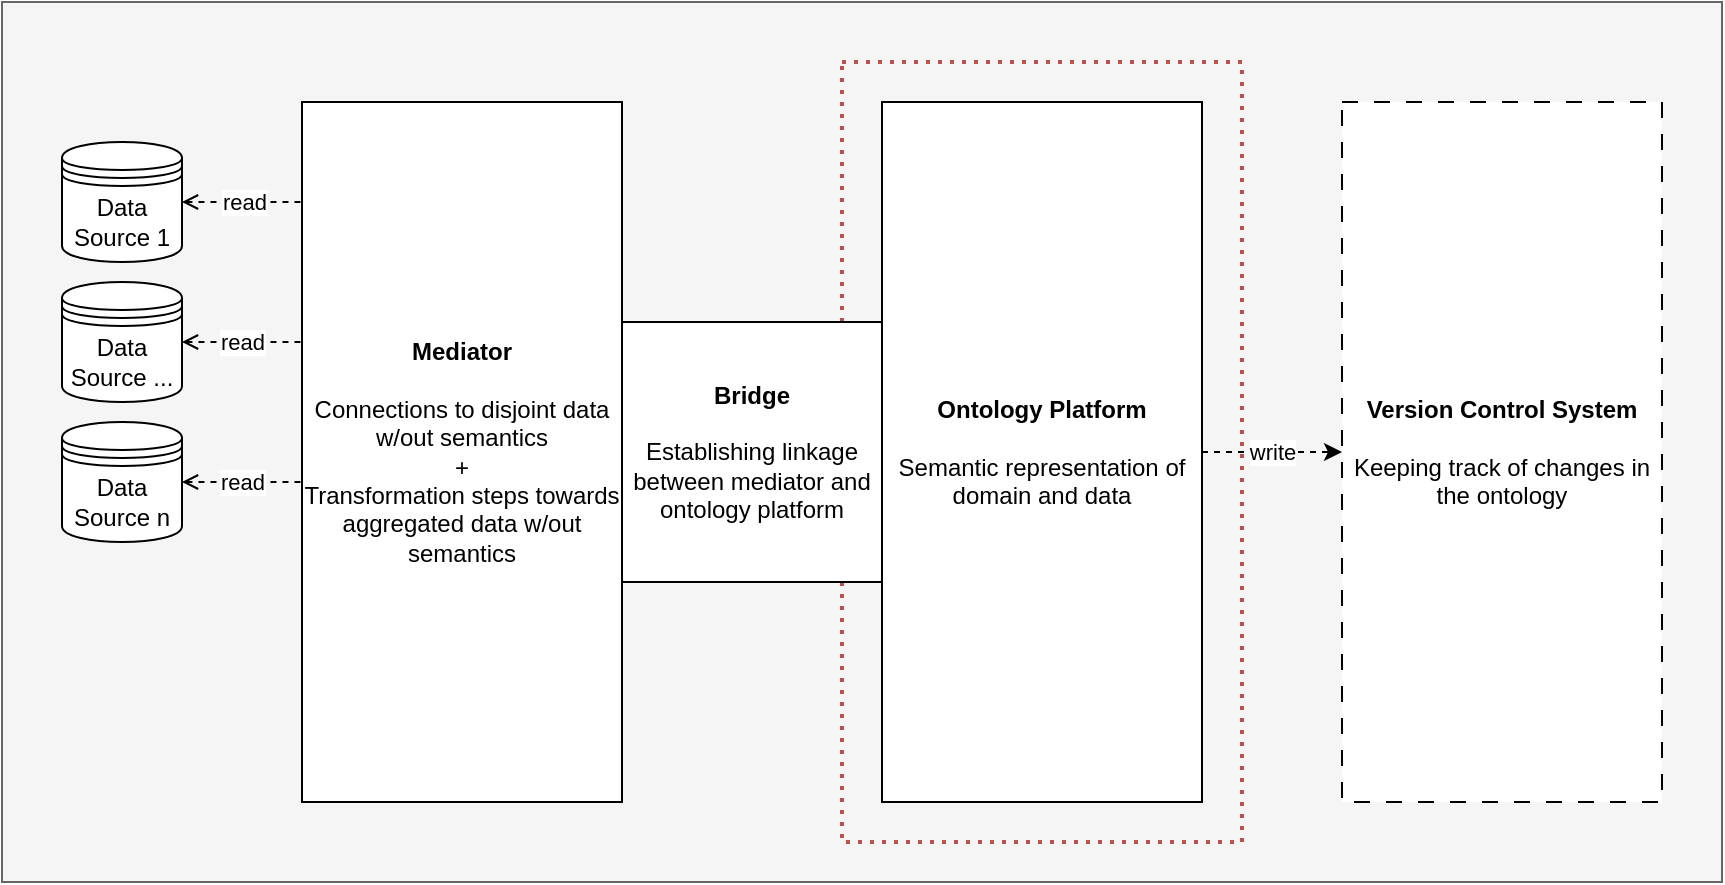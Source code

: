 <mxfile version="21.3.7" type="device" pages="4">
  <diagram id="lOR7t5UF7OuBumJfP3vu" name="Agnostic Architecture">
    <mxGraphModel dx="1434" dy="819" grid="1" gridSize="10" guides="1" tooltips="1" connect="1" arrows="1" fold="1" page="1" pageScale="1" pageWidth="827" pageHeight="1169" math="0" shadow="0">
      <root>
        <mxCell id="0" />
        <mxCell id="1" parent="0" />
        <mxCell id="ExoZP2pjm8xdC1mCLj1y-17" value="" style="rounded=0;whiteSpace=wrap;html=1;strokeWidth=1;fillColor=#f5f5f5;fontColor=#333333;strokeColor=#666666;" parent="1" vertex="1">
          <mxGeometry x="30" y="200" width="860" height="440" as="geometry" />
        </mxCell>
        <mxCell id="ExoZP2pjm8xdC1mCLj1y-16" value="" style="rounded=0;whiteSpace=wrap;html=1;dashed=1;dashPattern=1 2;fillColor=none;strokeColor=#b85450;strokeWidth=2;" parent="1" vertex="1">
          <mxGeometry x="450" y="230" width="200" height="390" as="geometry" />
        </mxCell>
        <mxCell id="ExoZP2pjm8xdC1mCLj1y-2" value="&lt;b&gt;Mediator&lt;/b&gt;&lt;br&gt;&lt;br&gt;Connections to disjoint data w/out semantics&lt;br&gt;+&lt;br&gt;Transformation steps towards aggregated data w/out semantics" style="rounded=0;whiteSpace=wrap;html=1;" parent="1" vertex="1">
          <mxGeometry x="180" y="250" width="160" height="350" as="geometry" />
        </mxCell>
        <mxCell id="ExoZP2pjm8xdC1mCLj1y-11" value="read" style="edgeStyle=orthogonalEdgeStyle;rounded=0;orthogonalLoop=1;jettySize=auto;html=1;entryX=0.013;entryY=0.143;entryDx=0;entryDy=0;entryPerimeter=0;endArrow=none;endFill=0;startArrow=open;startFill=0;dashed=1;" parent="1" source="ExoZP2pjm8xdC1mCLj1y-3" target="ExoZP2pjm8xdC1mCLj1y-2" edge="1">
          <mxGeometry relative="1" as="geometry" />
        </mxCell>
        <mxCell id="ExoZP2pjm8xdC1mCLj1y-3" value="Data Source 1" style="shape=datastore;whiteSpace=wrap;html=1;" parent="1" vertex="1">
          <mxGeometry x="60" y="270" width="60" height="60" as="geometry" />
        </mxCell>
        <mxCell id="ExoZP2pjm8xdC1mCLj1y-12" value="read" style="edgeStyle=orthogonalEdgeStyle;rounded=0;orthogonalLoop=1;jettySize=auto;html=1;entryX=0.006;entryY=0.343;entryDx=0;entryDy=0;entryPerimeter=0;endArrow=none;endFill=0;startArrow=open;startFill=0;dashed=1;" parent="1" source="ExoZP2pjm8xdC1mCLj1y-4" target="ExoZP2pjm8xdC1mCLj1y-2" edge="1">
          <mxGeometry relative="1" as="geometry" />
        </mxCell>
        <mxCell id="ExoZP2pjm8xdC1mCLj1y-4" value="Data Source ..." style="shape=datastore;whiteSpace=wrap;html=1;" parent="1" vertex="1">
          <mxGeometry x="60" y="340" width="60" height="60" as="geometry" />
        </mxCell>
        <mxCell id="ExoZP2pjm8xdC1mCLj1y-14" value="read" style="edgeStyle=orthogonalEdgeStyle;rounded=0;orthogonalLoop=1;jettySize=auto;html=1;exitX=1;exitY=0.5;exitDx=0;exitDy=0;entryX=0;entryY=0.543;entryDx=0;entryDy=0;entryPerimeter=0;endArrow=none;endFill=0;startArrow=open;startFill=0;dashed=1;" parent="1" source="ExoZP2pjm8xdC1mCLj1y-5" target="ExoZP2pjm8xdC1mCLj1y-2" edge="1">
          <mxGeometry relative="1" as="geometry" />
        </mxCell>
        <mxCell id="ExoZP2pjm8xdC1mCLj1y-5" value="Data Source n" style="shape=datastore;whiteSpace=wrap;html=1;" parent="1" vertex="1">
          <mxGeometry x="60" y="410" width="60" height="60" as="geometry" />
        </mxCell>
        <mxCell id="ExoZP2pjm8xdC1mCLj1y-15" value="write" style="edgeStyle=orthogonalEdgeStyle;rounded=0;orthogonalLoop=1;jettySize=auto;html=1;dashed=1;" parent="1" source="ExoZP2pjm8xdC1mCLj1y-7" target="ExoZP2pjm8xdC1mCLj1y-9" edge="1">
          <mxGeometry relative="1" as="geometry" />
        </mxCell>
        <mxCell id="ExoZP2pjm8xdC1mCLj1y-7" value="&lt;b&gt;Ontology Platform&lt;/b&gt;&lt;br&gt;&lt;br&gt;Semantic representation of domain and data" style="rounded=0;whiteSpace=wrap;html=1;" parent="1" vertex="1">
          <mxGeometry x="470" y="250" width="160" height="350" as="geometry" />
        </mxCell>
        <mxCell id="ExoZP2pjm8xdC1mCLj1y-8" value="&lt;b&gt;Bridge&lt;/b&gt;&lt;br&gt;&lt;br&gt;Establishing linkage between mediator and ontology platform" style="rounded=0;whiteSpace=wrap;html=1;" parent="1" vertex="1">
          <mxGeometry x="340" y="360" width="130" height="130" as="geometry" />
        </mxCell>
        <mxCell id="ExoZP2pjm8xdC1mCLj1y-9" value="&lt;b&gt;Version Control System&lt;/b&gt;&lt;br&gt;&lt;br&gt;Keeping track of changes in the ontology" style="rounded=0;whiteSpace=wrap;html=1;dashed=1;dashPattern=8 8;" parent="1" vertex="1">
          <mxGeometry x="700" y="250" width="160" height="350" as="geometry" />
        </mxCell>
      </root>
    </mxGraphModel>
  </diagram>
  <diagram name="Refined Architecture" id="PL2O3CCkEyY1YrLMc9V4">
    <mxGraphModel dx="1434" dy="819" grid="1" gridSize="10" guides="1" tooltips="1" connect="1" arrows="1" fold="1" page="1" pageScale="1" pageWidth="827" pageHeight="1169" math="0" shadow="0">
      <root>
        <mxCell id="Rgq6pdU0_t05w7Zqnn-N-0" />
        <mxCell id="Rgq6pdU0_t05w7Zqnn-N-1" parent="Rgq6pdU0_t05w7Zqnn-N-0" />
        <mxCell id="Rgq6pdU0_t05w7Zqnn-N-2" value="" style="rounded=0;whiteSpace=wrap;html=1;strokeWidth=1;fillColor=#f5f5f5;fontColor=#333333;strokeColor=#666666;" parent="Rgq6pdU0_t05w7Zqnn-N-1" vertex="1">
          <mxGeometry x="30" y="150" width="860" height="490" as="geometry" />
        </mxCell>
        <mxCell id="Rgq6pdU0_t05w7Zqnn-N-3" value="" style="rounded=0;whiteSpace=wrap;html=1;dashed=1;dashPattern=1 2;fillColor=none;strokeColor=#b85450;strokeWidth=2;" parent="Rgq6pdU0_t05w7Zqnn-N-1" vertex="1">
          <mxGeometry x="450" y="170" width="200" height="450" as="geometry" />
        </mxCell>
        <mxCell id="Rgq6pdU0_t05w7Zqnn-N-4" value="&lt;b&gt;Mediator&lt;/b&gt;&lt;br&gt;&lt;br&gt;Connections to disjoint data w/out semantics&lt;br&gt;+&lt;br&gt;Transformation steps towards aggregated data w/out semantics" style="rounded=0;whiteSpace=wrap;html=1;" parent="Rgq6pdU0_t05w7Zqnn-N-1" vertex="1">
          <mxGeometry x="180" y="250" width="160" height="350" as="geometry" />
        </mxCell>
        <mxCell id="Rgq6pdU0_t05w7Zqnn-N-5" value="read" style="edgeStyle=orthogonalEdgeStyle;rounded=0;orthogonalLoop=1;jettySize=auto;html=1;entryX=0.013;entryY=0.143;entryDx=0;entryDy=0;entryPerimeter=0;endArrow=none;endFill=0;startArrow=open;startFill=0;dashed=1;" parent="Rgq6pdU0_t05w7Zqnn-N-1" source="Rgq6pdU0_t05w7Zqnn-N-6" target="Rgq6pdU0_t05w7Zqnn-N-4" edge="1">
          <mxGeometry relative="1" as="geometry" />
        </mxCell>
        <mxCell id="Rgq6pdU0_t05w7Zqnn-N-6" value="Data Source 1" style="shape=datastore;whiteSpace=wrap;html=1;" parent="Rgq6pdU0_t05w7Zqnn-N-1" vertex="1">
          <mxGeometry x="60" y="270" width="60" height="60" as="geometry" />
        </mxCell>
        <mxCell id="Rgq6pdU0_t05w7Zqnn-N-7" value="read" style="edgeStyle=orthogonalEdgeStyle;rounded=0;orthogonalLoop=1;jettySize=auto;html=1;entryX=0.006;entryY=0.343;entryDx=0;entryDy=0;entryPerimeter=0;endArrow=none;endFill=0;startArrow=open;startFill=0;dashed=1;" parent="Rgq6pdU0_t05w7Zqnn-N-1" source="Rgq6pdU0_t05w7Zqnn-N-8" target="Rgq6pdU0_t05w7Zqnn-N-4" edge="1">
          <mxGeometry relative="1" as="geometry" />
        </mxCell>
        <mxCell id="Rgq6pdU0_t05w7Zqnn-N-8" value="Data Source ..." style="shape=datastore;whiteSpace=wrap;html=1;" parent="Rgq6pdU0_t05w7Zqnn-N-1" vertex="1">
          <mxGeometry x="60" y="340" width="60" height="60" as="geometry" />
        </mxCell>
        <mxCell id="Rgq6pdU0_t05w7Zqnn-N-9" value="read" style="edgeStyle=orthogonalEdgeStyle;rounded=0;orthogonalLoop=1;jettySize=auto;html=1;exitX=1;exitY=0.5;exitDx=0;exitDy=0;entryX=0;entryY=0.543;entryDx=0;entryDy=0;entryPerimeter=0;endArrow=none;endFill=0;startArrow=open;startFill=0;dashed=1;" parent="Rgq6pdU0_t05w7Zqnn-N-1" source="Rgq6pdU0_t05w7Zqnn-N-10" target="Rgq6pdU0_t05w7Zqnn-N-4" edge="1">
          <mxGeometry relative="1" as="geometry" />
        </mxCell>
        <mxCell id="Rgq6pdU0_t05w7Zqnn-N-10" value="Data Source n" style="shape=datastore;whiteSpace=wrap;html=1;" parent="Rgq6pdU0_t05w7Zqnn-N-1" vertex="1">
          <mxGeometry x="60" y="410" width="60" height="60" as="geometry" />
        </mxCell>
        <mxCell id="Rgq6pdU0_t05w7Zqnn-N-11" value="write" style="edgeStyle=orthogonalEdgeStyle;rounded=0;orthogonalLoop=1;jettySize=auto;html=1;dashed=1;" parent="Rgq6pdU0_t05w7Zqnn-N-1" source="Rgq6pdU0_t05w7Zqnn-N-12" target="Rgq6pdU0_t05w7Zqnn-N-14" edge="1">
          <mxGeometry relative="1" as="geometry" />
        </mxCell>
        <mxCell id="Rgq6pdU0_t05w7Zqnn-N-12" value="&lt;b&gt;Ontology Platform&lt;/b&gt;&lt;br&gt;&lt;br&gt;Semantic representation of domain and data" style="rounded=0;whiteSpace=wrap;html=1;" parent="Rgq6pdU0_t05w7Zqnn-N-1" vertex="1">
          <mxGeometry x="470" y="250" width="160" height="350" as="geometry" />
        </mxCell>
        <mxCell id="Rgq6pdU0_t05w7Zqnn-N-13" value="&lt;b&gt;Bridge&lt;/b&gt;&lt;br&gt;&lt;br&gt;Establishing linkage between mediator and ontology platform" style="rounded=0;whiteSpace=wrap;html=1;" parent="Rgq6pdU0_t05w7Zqnn-N-1" vertex="1">
          <mxGeometry x="340" y="300" width="130" height="260" as="geometry" />
        </mxCell>
        <mxCell id="Rgq6pdU0_t05w7Zqnn-N-14" value="&lt;b&gt;Version Control System&lt;/b&gt;&lt;br&gt;&lt;br&gt;Keeping track of changes in the ontology" style="rounded=0;whiteSpace=wrap;html=1;" parent="Rgq6pdU0_t05w7Zqnn-N-1" vertex="1">
          <mxGeometry x="700" y="250" width="160" height="350" as="geometry" />
        </mxCell>
        <mxCell id="kG7yZINgO4lwBbbpLmqA-1" value="&lt;b&gt;Metaphactory&lt;/b&gt;" style="shape=cube;whiteSpace=wrap;html=1;boundedLbl=1;backgroundOutline=1;darkOpacity=0.05;darkOpacity2=0.1;strokeWidth=1;fillColor=#ffe6cc;strokeColor=#d79b00;" parent="Rgq6pdU0_t05w7Zqnn-N-1" vertex="1">
          <mxGeometry x="490" y="270" width="120" height="80" as="geometry" />
        </mxCell>
        <mxCell id="kG7yZINgO4lwBbbpLmqA-2" value="&lt;b&gt;GitHub&lt;/b&gt;" style="shape=cube;whiteSpace=wrap;html=1;boundedLbl=1;backgroundOutline=1;darkOpacity=0.05;darkOpacity2=0.1;strokeWidth=1;fillColor=#ffe6cc;strokeColor=#d79b00;" parent="Rgq6pdU0_t05w7Zqnn-N-1" vertex="1">
          <mxGeometry x="720" y="270" width="120" height="80" as="geometry" />
        </mxCell>
        <mxCell id="BiXsZzjK04wxS7GIcXck-0" value="&lt;i&gt;e.g., TrustRelay&lt;/i&gt;" style="shape=cube;whiteSpace=wrap;html=1;boundedLbl=1;backgroundOutline=1;darkOpacity=0.05;darkOpacity2=0.1;strokeWidth=1;fillColor=#ffe6cc;strokeColor=#d79b00;" parent="Rgq6pdU0_t05w7Zqnn-N-1" vertex="1">
          <mxGeometry x="200" y="270" width="120" height="80" as="geometry" />
        </mxCell>
        <mxCell id="o6Z-81ZnyknEe7Ag-fv3-1" value="&lt;i&gt;e.g., OntoText&lt;br&gt;Refine&lt;/i&gt;" style="shape=cube;whiteSpace=wrap;html=1;boundedLbl=1;backgroundOutline=1;darkOpacity=0.05;darkOpacity2=0.1;strokeWidth=1;fillColor=#ffe6cc;strokeColor=#d79b00;" parent="Rgq6pdU0_t05w7Zqnn-N-1" vertex="1">
          <mxGeometry x="345" y="270" width="120" height="80" as="geometry" />
        </mxCell>
        <mxCell id="IykrX3dgezaeLSW7Dehd-5" value="include" style="edgeStyle=orthogonalEdgeStyle;rounded=0;orthogonalLoop=1;jettySize=auto;html=1;entryX=0.957;entryY=0.205;entryDx=0;entryDy=0;entryPerimeter=0;dashed=1;startArrow=open;startFill=0;endArrow=none;endFill=0;" parent="Rgq6pdU0_t05w7Zqnn-N-1" source="IykrX3dgezaeLSW7Dehd-0" target="kG7yZINgO4lwBbbpLmqA-1" edge="1">
          <mxGeometry relative="1" as="geometry" />
        </mxCell>
        <mxCell id="IykrX3dgezaeLSW7Dehd-0" value="TOP" style="shape=note;whiteSpace=wrap;html=1;backgroundOutline=1;darkOpacity=0.05;strokeWidth=1;fillColor=#ffe6cc;size=16;strokeColor=#d79b00;fontStyle=1" parent="Rgq6pdU0_t05w7Zqnn-N-1" vertex="1">
          <mxGeometry x="580" y="180" width="50" height="60" as="geometry" />
        </mxCell>
        <mxCell id="IykrX3dgezaeLSW7Dehd-3" value="include" style="edgeStyle=orthogonalEdgeStyle;rounded=0;orthogonalLoop=1;jettySize=auto;html=1;entryX=0.043;entryY=0.04;entryDx=0;entryDy=0;entryPerimeter=0;dashed=1;startArrow=open;startFill=0;endArrow=none;endFill=0;" parent="Rgq6pdU0_t05w7Zqnn-N-1" source="IykrX3dgezaeLSW7Dehd-1" target="kG7yZINgO4lwBbbpLmqA-1" edge="1">
          <mxGeometry relative="1" as="geometry" />
        </mxCell>
        <mxCell id="IykrX3dgezaeLSW7Dehd-1" value="Org." style="shape=note;whiteSpace=wrap;html=1;backgroundOutline=1;darkOpacity=0.05;strokeWidth=1;fillColor=#ffe6cc;size=16;strokeColor=#d79b00;fontStyle=1" parent="Rgq6pdU0_t05w7Zqnn-N-1" vertex="1">
          <mxGeometry x="470" y="180" width="50" height="60" as="geometry" />
        </mxCell>
        <mxCell id="IykrX3dgezaeLSW7Dehd-4" value="include" style="edgeStyle=orthogonalEdgeStyle;rounded=0;orthogonalLoop=1;jettySize=auto;html=1;entryX=0.5;entryY=0.03;entryDx=0;entryDy=0;entryPerimeter=0;dashed=1;startArrow=open;startFill=0;endArrow=none;endFill=0;" parent="Rgq6pdU0_t05w7Zqnn-N-1" source="IykrX3dgezaeLSW7Dehd-2" target="kG7yZINgO4lwBbbpLmqA-1" edge="1">
          <mxGeometry relative="1" as="geometry" />
        </mxCell>
        <mxCell id="IykrX3dgezaeLSW7Dehd-2" value="ToCo" style="shape=note;whiteSpace=wrap;html=1;backgroundOutline=1;darkOpacity=0.05;strokeWidth=1;fillColor=#ffe6cc;size=16;strokeColor=#d79b00;fontStyle=1" parent="Rgq6pdU0_t05w7Zqnn-N-1" vertex="1">
          <mxGeometry x="525" y="180" width="50" height="60" as="geometry" />
        </mxCell>
      </root>
    </mxGraphModel>
  </diagram>
  <diagram name="Prototype Architecture" id="9Ysaeck1W7T-Z7wMWPLx">
    <mxGraphModel dx="1434" dy="819" grid="1" gridSize="10" guides="1" tooltips="1" connect="1" arrows="1" fold="1" page="1" pageScale="1" pageWidth="827" pageHeight="1169" math="0" shadow="0">
      <root>
        <mxCell id="SFmamrCels37dqnwrLCG-0" />
        <mxCell id="SFmamrCels37dqnwrLCG-1" parent="SFmamrCels37dqnwrLCG-0" />
        <mxCell id="SFmamrCels37dqnwrLCG-2" value="" style="rounded=0;whiteSpace=wrap;html=1;strokeWidth=1;fillColor=#f5f5f5;fontColor=#333333;strokeColor=#666666;" parent="SFmamrCels37dqnwrLCG-1" vertex="1">
          <mxGeometry x="50" y="150" width="840" height="490" as="geometry" />
        </mxCell>
        <mxCell id="SFmamrCels37dqnwrLCG-3" value="" style="rounded=0;whiteSpace=wrap;html=1;dashed=1;dashPattern=1 2;fillColor=none;strokeColor=#b85450;strokeWidth=2;" parent="SFmamrCels37dqnwrLCG-1" vertex="1">
          <mxGeometry x="80" y="170" width="570" height="450" as="geometry" />
        </mxCell>
        <mxCell id="SFmamrCels37dqnwrLCG-5" value="read" style="edgeStyle=orthogonalEdgeStyle;rounded=0;orthogonalLoop=1;jettySize=auto;html=1;entryX=0;entryY=0.5;entryDx=0;entryDy=0;endArrow=none;endFill=0;startArrow=open;startFill=0;dashed=1;exitX=1;exitY=0.5;exitDx=0;exitDy=0;" parent="SFmamrCels37dqnwrLCG-1" source="vASrQHyCaHuuVbY9DsZy-0" target="SFmamrCels37dqnwrLCG-13" edge="1">
          <mxGeometry relative="1" as="geometry">
            <mxPoint x="182.08" y="300.05" as="targetPoint" />
          </mxGeometry>
        </mxCell>
        <mxCell id="SFmamrCels37dqnwrLCG-8" value="Swisscom Data" style="shape=note;whiteSpace=wrap;html=1;size=11;" parent="SFmamrCels37dqnwrLCG-1" vertex="1">
          <mxGeometry x="110" y="510" width="60" height="70" as="geometry" />
        </mxCell>
        <mxCell id="SFmamrCels37dqnwrLCG-10" value="Lucerne Data" style="shape=note;whiteSpace=wrap;html=1;size=11;" parent="SFmamrCels37dqnwrLCG-1" vertex="1">
          <mxGeometry x="200" y="510" width="60" height="70" as="geometry" />
        </mxCell>
        <mxCell id="SFmamrCels37dqnwrLCG-11" value="write" style="edgeStyle=orthogonalEdgeStyle;rounded=0;orthogonalLoop=1;jettySize=auto;html=1;dashed=1;" parent="SFmamrCels37dqnwrLCG-1" source="SFmamrCels37dqnwrLCG-12" target="SFmamrCels37dqnwrLCG-14" edge="1">
          <mxGeometry relative="1" as="geometry" />
        </mxCell>
        <mxCell id="SFmamrCels37dqnwrLCG-12" value="&lt;b&gt;Ontology Platform&lt;/b&gt;&lt;br&gt;&lt;br&gt;Semantic representation of domain and data" style="rounded=0;whiteSpace=wrap;html=1;" parent="SFmamrCels37dqnwrLCG-1" vertex="1">
          <mxGeometry x="470" y="250" width="160" height="350" as="geometry" />
        </mxCell>
        <mxCell id="SFmamrCels37dqnwrLCG-13" value="&lt;b&gt;SPARQL Script Generator&lt;/b&gt;" style="rounded=0;whiteSpace=wrap;html=1;" parent="SFmamrCels37dqnwrLCG-1" vertex="1">
          <mxGeometry x="300" y="360" width="130" height="130" as="geometry" />
        </mxCell>
        <mxCell id="SFmamrCels37dqnwrLCG-14" value="&lt;b&gt;Version Control System&lt;/b&gt;&lt;br&gt;&lt;br&gt;Keeping track of changes in the ontology" style="rounded=0;whiteSpace=wrap;html=1;" parent="SFmamrCels37dqnwrLCG-1" vertex="1">
          <mxGeometry x="700" y="250" width="160" height="350" as="geometry" />
        </mxCell>
        <mxCell id="SFmamrCels37dqnwrLCG-15" value="&lt;b&gt;Metaphactory&lt;/b&gt;" style="shape=cube;whiteSpace=wrap;html=1;boundedLbl=1;backgroundOutline=1;darkOpacity=0.05;darkOpacity2=0.1;strokeWidth=1;fillColor=#ffe6cc;strokeColor=#d79b00;" parent="SFmamrCels37dqnwrLCG-1" vertex="1">
          <mxGeometry x="490" y="270" width="120" height="80" as="geometry" />
        </mxCell>
        <mxCell id="SFmamrCels37dqnwrLCG-16" value="&lt;b&gt;GitHub&lt;/b&gt;" style="shape=cube;whiteSpace=wrap;html=1;boundedLbl=1;backgroundOutline=1;darkOpacity=0.05;darkOpacity2=0.1;strokeWidth=1;fillColor=#ffe6cc;strokeColor=#d79b00;" parent="SFmamrCels37dqnwrLCG-1" vertex="1">
          <mxGeometry x="720" y="270" width="120" height="80" as="geometry" />
        </mxCell>
        <mxCell id="vASrQHyCaHuuVbY9DsZy-0" value="&lt;b&gt;MySQL DB&lt;/b&gt;" style="shape=datastore;whiteSpace=wrap;html=1;" parent="SFmamrCels37dqnwrLCG-1" vertex="1">
          <mxGeometry x="120" y="385" width="130" height="80" as="geometry" />
        </mxCell>
        <mxCell id="vASrQHyCaHuuVbY9DsZy-2" value="" style="endArrow=open;html=1;endSize=12;startArrow=diamondThin;startSize=14;startFill=0;edgeStyle=orthogonalEdgeStyle;align=left;verticalAlign=bottom;rounded=0;dashed=1;exitX=0.15;exitY=0.95;exitDx=0;exitDy=0;exitPerimeter=0;entryX=0.5;entryY=0;entryDx=0;entryDy=0;" parent="SFmamrCels37dqnwrLCG-1" source="vASrQHyCaHuuVbY9DsZy-0" target="SFmamrCels37dqnwrLCG-8" edge="1">
          <mxGeometry x="-1" y="3" relative="1" as="geometry">
            <mxPoint x="120" y="490" as="sourcePoint" />
            <mxPoint x="280" y="490" as="targetPoint" />
          </mxGeometry>
        </mxCell>
        <mxCell id="vASrQHyCaHuuVbY9DsZy-3" value="" style="endArrow=open;html=1;endSize=12;startArrow=diamondThin;startSize=14;startFill=0;edgeStyle=orthogonalEdgeStyle;align=left;verticalAlign=bottom;rounded=0;dashed=1;exitX=0.85;exitY=0.95;exitDx=0;exitDy=0;exitPerimeter=0;entryX=0.5;entryY=0;entryDx=0;entryDy=0;" parent="SFmamrCels37dqnwrLCG-1" source="vASrQHyCaHuuVbY9DsZy-0" target="SFmamrCels37dqnwrLCG-10" edge="1">
          <mxGeometry x="-0.636" y="20" relative="1" as="geometry">
            <mxPoint x="200" y="490" as="sourcePoint" />
            <mxPoint x="214.5" y="539" as="targetPoint" />
            <mxPoint as="offset" />
          </mxGeometry>
        </mxCell>
        <mxCell id="3o-VIH0CQJou0u7Wnjio-0" value="include" style="edgeStyle=orthogonalEdgeStyle;rounded=0;orthogonalLoop=1;jettySize=auto;html=1;entryX=0.957;entryY=0.205;entryDx=0;entryDy=0;entryPerimeter=0;dashed=1;startArrow=open;startFill=0;endArrow=none;endFill=0;" parent="SFmamrCels37dqnwrLCG-1" source="3o-VIH0CQJou0u7Wnjio-1" edge="1">
          <mxGeometry relative="1" as="geometry">
            <mxPoint x="604.84" y="286.4" as="targetPoint" />
          </mxGeometry>
        </mxCell>
        <mxCell id="3o-VIH0CQJou0u7Wnjio-1" value="TOP" style="shape=note;whiteSpace=wrap;html=1;backgroundOutline=1;darkOpacity=0.05;strokeWidth=1;fillColor=#ffe6cc;size=16;strokeColor=#d79b00;fontStyle=1" parent="SFmamrCels37dqnwrLCG-1" vertex="1">
          <mxGeometry x="580" y="180" width="50" height="60" as="geometry" />
        </mxCell>
        <mxCell id="3o-VIH0CQJou0u7Wnjio-2" value="include" style="edgeStyle=orthogonalEdgeStyle;rounded=0;orthogonalLoop=1;jettySize=auto;html=1;entryX=0.043;entryY=0.04;entryDx=0;entryDy=0;entryPerimeter=0;dashed=1;startArrow=open;startFill=0;endArrow=none;endFill=0;" parent="SFmamrCels37dqnwrLCG-1" source="3o-VIH0CQJou0u7Wnjio-3" edge="1">
          <mxGeometry relative="1" as="geometry">
            <mxPoint x="495.16" y="273.2" as="targetPoint" />
          </mxGeometry>
        </mxCell>
        <mxCell id="3o-VIH0CQJou0u7Wnjio-3" value="Org." style="shape=note;whiteSpace=wrap;html=1;backgroundOutline=1;darkOpacity=0.05;strokeWidth=1;fillColor=#ffe6cc;size=16;strokeColor=#d79b00;fontStyle=1" parent="SFmamrCels37dqnwrLCG-1" vertex="1">
          <mxGeometry x="470" y="180" width="50" height="60" as="geometry" />
        </mxCell>
        <mxCell id="3o-VIH0CQJou0u7Wnjio-4" value="include" style="edgeStyle=orthogonalEdgeStyle;rounded=0;orthogonalLoop=1;jettySize=auto;html=1;entryX=0.5;entryY=0.03;entryDx=0;entryDy=0;entryPerimeter=0;dashed=1;startArrow=open;startFill=0;endArrow=none;endFill=0;" parent="SFmamrCels37dqnwrLCG-1" source="3o-VIH0CQJou0u7Wnjio-5" edge="1">
          <mxGeometry relative="1" as="geometry">
            <mxPoint x="550" y="272.4" as="targetPoint" />
          </mxGeometry>
        </mxCell>
        <mxCell id="3o-VIH0CQJou0u7Wnjio-5" value="ToCo" style="shape=note;whiteSpace=wrap;html=1;backgroundOutline=1;darkOpacity=0.05;strokeWidth=1;fillColor=#ffe6cc;size=16;strokeColor=#d79b00;fontStyle=1" parent="SFmamrCels37dqnwrLCG-1" vertex="1">
          <mxGeometry x="525" y="180" width="50" height="60" as="geometry" />
        </mxCell>
      </root>
    </mxGraphModel>
  </diagram>
  <diagram name="Architecture for Validation" id="-CynfzYFtM8VNJpeRUe1">
    <mxGraphModel dx="607" dy="819" grid="1" gridSize="10" guides="1" tooltips="1" connect="1" arrows="1" fold="1" page="1" pageScale="1" pageWidth="827" pageHeight="1169" math="0" shadow="0">
      <root>
        <mxCell id="8cWNduChXuMA9m9PhIBI-0" />
        <mxCell id="8cWNduChXuMA9m9PhIBI-1" parent="8cWNduChXuMA9m9PhIBI-0" />
        <mxCell id="Z_eAEt35iJ8CrINo93C5-0" value="" style="rounded=0;whiteSpace=wrap;html=1;strokeWidth=1;fillColor=#f5f5f5;fontColor=#333333;strokeColor=#666666;" vertex="1" parent="8cWNduChXuMA9m9PhIBI-1">
          <mxGeometry x="1010" y="150" width="860" height="490" as="geometry" />
        </mxCell>
        <mxCell id="Z_eAEt35iJ8CrINo93C5-1" value="" style="rounded=0;whiteSpace=wrap;html=1;dashed=1;dashPattern=1 2;fillColor=none;strokeColor=#b85450;strokeWidth=2;" vertex="1" parent="8cWNduChXuMA9m9PhIBI-1">
          <mxGeometry x="1430" y="170" width="200" height="450" as="geometry" />
        </mxCell>
        <mxCell id="Z_eAEt35iJ8CrINo93C5-2" value="&lt;b&gt;Mediator&lt;/b&gt;&lt;br&gt;&lt;br&gt;Connections to disjoint data w/out semantics&lt;br&gt;+&lt;br&gt;Transformation steps towards aggregated data w/out semantics" style="rounded=0;whiteSpace=wrap;html=1;" vertex="1" parent="8cWNduChXuMA9m9PhIBI-1">
          <mxGeometry x="1160" y="250" width="160" height="350" as="geometry" />
        </mxCell>
        <mxCell id="Z_eAEt35iJ8CrINo93C5-3" value="read" style="edgeStyle=orthogonalEdgeStyle;rounded=0;orthogonalLoop=1;jettySize=auto;html=1;entryX=0.013;entryY=0.143;entryDx=0;entryDy=0;entryPerimeter=0;endArrow=none;endFill=0;startArrow=open;startFill=0;dashed=1;" edge="1" parent="8cWNduChXuMA9m9PhIBI-1" source="Z_eAEt35iJ8CrINo93C5-4" target="Z_eAEt35iJ8CrINo93C5-2">
          <mxGeometry relative="1" as="geometry" />
        </mxCell>
        <mxCell id="Z_eAEt35iJ8CrINo93C5-4" value="Data Source 1" style="shape=datastore;whiteSpace=wrap;html=1;" vertex="1" parent="8cWNduChXuMA9m9PhIBI-1">
          <mxGeometry x="1040" y="270" width="60" height="60" as="geometry" />
        </mxCell>
        <mxCell id="Z_eAEt35iJ8CrINo93C5-5" value="read" style="edgeStyle=orthogonalEdgeStyle;rounded=0;orthogonalLoop=1;jettySize=auto;html=1;entryX=0.006;entryY=0.343;entryDx=0;entryDy=0;entryPerimeter=0;endArrow=none;endFill=0;startArrow=open;startFill=0;dashed=1;" edge="1" parent="8cWNduChXuMA9m9PhIBI-1" source="Z_eAEt35iJ8CrINo93C5-6" target="Z_eAEt35iJ8CrINo93C5-2">
          <mxGeometry relative="1" as="geometry" />
        </mxCell>
        <mxCell id="Z_eAEt35iJ8CrINo93C5-6" value="Data Source ..." style="shape=datastore;whiteSpace=wrap;html=1;" vertex="1" parent="8cWNduChXuMA9m9PhIBI-1">
          <mxGeometry x="1040" y="340" width="60" height="60" as="geometry" />
        </mxCell>
        <mxCell id="Z_eAEt35iJ8CrINo93C5-7" value="read" style="edgeStyle=orthogonalEdgeStyle;rounded=0;orthogonalLoop=1;jettySize=auto;html=1;exitX=1;exitY=0.5;exitDx=0;exitDy=0;entryX=0;entryY=0.543;entryDx=0;entryDy=0;entryPerimeter=0;endArrow=none;endFill=0;startArrow=open;startFill=0;dashed=1;" edge="1" parent="8cWNduChXuMA9m9PhIBI-1" source="Z_eAEt35iJ8CrINo93C5-8" target="Z_eAEt35iJ8CrINo93C5-2">
          <mxGeometry relative="1" as="geometry" />
        </mxCell>
        <mxCell id="Z_eAEt35iJ8CrINo93C5-8" value="Data Source n" style="shape=datastore;whiteSpace=wrap;html=1;" vertex="1" parent="8cWNduChXuMA9m9PhIBI-1">
          <mxGeometry x="1040" y="410" width="60" height="60" as="geometry" />
        </mxCell>
        <mxCell id="Z_eAEt35iJ8CrINo93C5-9" value="write" style="edgeStyle=orthogonalEdgeStyle;rounded=0;orthogonalLoop=1;jettySize=auto;html=1;dashed=1;" edge="1" parent="8cWNduChXuMA9m9PhIBI-1" source="Z_eAEt35iJ8CrINo93C5-10" target="Z_eAEt35iJ8CrINo93C5-12">
          <mxGeometry relative="1" as="geometry" />
        </mxCell>
        <mxCell id="Z_eAEt35iJ8CrINo93C5-10" value="&lt;b&gt;Ontology Platform&lt;/b&gt;&lt;br&gt;&lt;br&gt;Semantic representation of domain and data" style="rounded=0;whiteSpace=wrap;html=1;" vertex="1" parent="8cWNduChXuMA9m9PhIBI-1">
          <mxGeometry x="1450" y="250" width="160" height="350" as="geometry" />
        </mxCell>
        <mxCell id="Z_eAEt35iJ8CrINo93C5-11" value="&lt;b&gt;Bridge&lt;/b&gt;&lt;br&gt;&lt;br&gt;Establishing linkage between mediator and ontology platform" style="rounded=0;whiteSpace=wrap;html=1;" vertex="1" parent="8cWNduChXuMA9m9PhIBI-1">
          <mxGeometry x="1320" y="300" width="130" height="260" as="geometry" />
        </mxCell>
        <mxCell id="Z_eAEt35iJ8CrINo93C5-12" value="&lt;b&gt;Version Control System&lt;/b&gt;&lt;br&gt;&lt;br&gt;Keeping track of changes in the ontology" style="rounded=0;whiteSpace=wrap;html=1;" vertex="1" parent="8cWNduChXuMA9m9PhIBI-1">
          <mxGeometry x="1680" y="250" width="160" height="350" as="geometry" />
        </mxCell>
        <mxCell id="Z_eAEt35iJ8CrINo93C5-13" value="&lt;b&gt;Metaphactory&lt;/b&gt;" style="shape=cube;whiteSpace=wrap;html=1;boundedLbl=1;backgroundOutline=1;darkOpacity=0.05;darkOpacity2=0.1;strokeWidth=1;fillColor=#ffe6cc;strokeColor=#d79b00;" vertex="1" parent="8cWNduChXuMA9m9PhIBI-1">
          <mxGeometry x="1470" y="270" width="120" height="80" as="geometry" />
        </mxCell>
        <mxCell id="Z_eAEt35iJ8CrINo93C5-14" value="&lt;b&gt;GitHub&lt;/b&gt;" style="shape=cube;whiteSpace=wrap;html=1;boundedLbl=1;backgroundOutline=1;darkOpacity=0.05;darkOpacity2=0.1;strokeWidth=1;fillColor=#ffe6cc;strokeColor=#d79b00;" vertex="1" parent="8cWNduChXuMA9m9PhIBI-1">
          <mxGeometry x="1700" y="270" width="120" height="80" as="geometry" />
        </mxCell>
        <mxCell id="Z_eAEt35iJ8CrINo93C5-15" value="&lt;i&gt;e.g., TrustRelay&lt;/i&gt;" style="shape=cube;whiteSpace=wrap;html=1;boundedLbl=1;backgroundOutline=1;darkOpacity=0.05;darkOpacity2=0.1;strokeWidth=1;fillColor=#ffe6cc;strokeColor=#d79b00;" vertex="1" parent="8cWNduChXuMA9m9PhIBI-1">
          <mxGeometry x="1180" y="270" width="120" height="80" as="geometry" />
        </mxCell>
        <mxCell id="Z_eAEt35iJ8CrINo93C5-16" value="&lt;i&gt;e.g., OntoText&lt;br&gt;Refine&lt;/i&gt;" style="shape=cube;whiteSpace=wrap;html=1;boundedLbl=1;backgroundOutline=1;darkOpacity=0.05;darkOpacity2=0.1;strokeWidth=1;fillColor=#ffe6cc;strokeColor=#d79b00;" vertex="1" parent="8cWNduChXuMA9m9PhIBI-1">
          <mxGeometry x="1325" y="270" width="120" height="80" as="geometry" />
        </mxCell>
        <mxCell id="Z_eAEt35iJ8CrINo93C5-17" value="include" style="edgeStyle=orthogonalEdgeStyle;rounded=0;orthogonalLoop=1;jettySize=auto;html=1;entryX=0.957;entryY=0.205;entryDx=0;entryDy=0;entryPerimeter=0;dashed=1;startArrow=open;startFill=0;endArrow=none;endFill=0;" edge="1" parent="8cWNduChXuMA9m9PhIBI-1" source="Z_eAEt35iJ8CrINo93C5-18" target="Z_eAEt35iJ8CrINo93C5-13">
          <mxGeometry relative="1" as="geometry" />
        </mxCell>
        <mxCell id="Z_eAEt35iJ8CrINo93C5-18" value="TOP" style="shape=note;whiteSpace=wrap;html=1;backgroundOutline=1;darkOpacity=0.05;strokeWidth=1;fillColor=#ffe6cc;size=16;strokeColor=#d79b00;fontStyle=1" vertex="1" parent="8cWNduChXuMA9m9PhIBI-1">
          <mxGeometry x="1560" y="180" width="50" height="60" as="geometry" />
        </mxCell>
        <mxCell id="Z_eAEt35iJ8CrINo93C5-19" value="include" style="edgeStyle=orthogonalEdgeStyle;rounded=0;orthogonalLoop=1;jettySize=auto;html=1;entryX=0.043;entryY=0.04;entryDx=0;entryDy=0;entryPerimeter=0;dashed=1;startArrow=open;startFill=0;endArrow=none;endFill=0;" edge="1" parent="8cWNduChXuMA9m9PhIBI-1" source="Z_eAEt35iJ8CrINo93C5-20" target="Z_eAEt35iJ8CrINo93C5-13">
          <mxGeometry relative="1" as="geometry" />
        </mxCell>
        <mxCell id="Z_eAEt35iJ8CrINo93C5-20" value="Org." style="shape=note;whiteSpace=wrap;html=1;backgroundOutline=1;darkOpacity=0.05;strokeWidth=1;fillColor=#ffe6cc;size=16;strokeColor=#d79b00;fontStyle=1" vertex="1" parent="8cWNduChXuMA9m9PhIBI-1">
          <mxGeometry x="1450" y="180" width="50" height="60" as="geometry" />
        </mxCell>
        <mxCell id="Z_eAEt35iJ8CrINo93C5-21" value="include" style="edgeStyle=orthogonalEdgeStyle;rounded=0;orthogonalLoop=1;jettySize=auto;html=1;entryX=0.5;entryY=0.03;entryDx=0;entryDy=0;entryPerimeter=0;dashed=1;startArrow=open;startFill=0;endArrow=none;endFill=0;" edge="1" parent="8cWNduChXuMA9m9PhIBI-1" source="Z_eAEt35iJ8CrINo93C5-22" target="Z_eAEt35iJ8CrINo93C5-13">
          <mxGeometry relative="1" as="geometry" />
        </mxCell>
        <mxCell id="Z_eAEt35iJ8CrINo93C5-22" value="ToCo" style="shape=note;whiteSpace=wrap;html=1;backgroundOutline=1;darkOpacity=0.05;strokeWidth=1;fillColor=#ffe6cc;size=16;strokeColor=#d79b00;fontStyle=1" vertex="1" parent="8cWNduChXuMA9m9PhIBI-1">
          <mxGeometry x="1505" y="180" width="50" height="60" as="geometry" />
        </mxCell>
        <mxCell id="Z_eAEt35iJ8CrINo93C5-23" style="edgeStyle=orthogonalEdgeStyle;orthogonalLoop=1;jettySize=auto;html=1;exitX=1;exitY=0.7;exitDx=0;exitDy=0;entryX=0.063;entryY=0.546;entryDx=0;entryDy=0;entryPerimeter=0;curved=1;strokeWidth=3;dashed=1;fillColor=#d5e8d4;strokeColor=#82b366;endArrow=classic;endFill=1;" edge="1" parent="8cWNduChXuMA9m9PhIBI-1">
          <mxGeometry relative="1" as="geometry">
            <mxPoint x="1270" y="510" as="sourcePoint" />
            <mxPoint x="1500" y="510" as="targetPoint" />
            <Array as="points">
              <mxPoint x="1270" y="539" />
              <mxPoint x="1500" y="539" />
            </Array>
          </mxGeometry>
        </mxCell>
        <mxCell id="Z_eAEt35iJ8CrINo93C5-24" value="&lt;font style=&quot;font-size: 18px;&quot;&gt;&lt;b&gt;1&lt;/b&gt;&lt;/font&gt;" style="ellipse;whiteSpace=wrap;html=1;aspect=fixed;fillColor=#d5e8d4;strokeColor=#82b366;fontColor=#82b366;" vertex="1" parent="8cWNduChXuMA9m9PhIBI-1">
          <mxGeometry x="1505" y="327.5" width="50" height="50" as="geometry" />
        </mxCell>
        <mxCell id="Z_eAEt35iJ8CrINo93C5-25" value="&lt;font style=&quot;font-size: 18px;&quot;&gt;&lt;b&gt;3&lt;/b&gt;&lt;/font&gt;" style="ellipse;whiteSpace=wrap;html=1;aspect=fixed;fillColor=#d5e8d4;strokeColor=#82b366;fontColor=#82b366;" vertex="1" parent="8cWNduChXuMA9m9PhIBI-1">
          <mxGeometry x="1130" y="377.5" width="50" height="50" as="geometry" />
        </mxCell>
        <mxCell id="Z_eAEt35iJ8CrINo93C5-26" value="&lt;font style=&quot;font-size: 18px;&quot;&gt;&lt;b&gt;4&lt;/b&gt;&lt;/font&gt;" style="ellipse;whiteSpace=wrap;html=1;aspect=fixed;fillColor=#d5e8d4;strokeColor=#82b366;fontColor=#82b366;" vertex="1" parent="8cWNduChXuMA9m9PhIBI-1">
          <mxGeometry x="1215" y="327.5" width="50" height="50" as="geometry" />
        </mxCell>
        <mxCell id="Z_eAEt35iJ8CrINo93C5-27" value="&lt;font style=&quot;font-size: 18px;&quot;&gt;&lt;b&gt;2&lt;/b&gt;&lt;/font&gt;" style="ellipse;whiteSpace=wrap;html=1;aspect=fixed;fillColor=#d5e8d4;strokeColor=#82b366;fontColor=#82b366;" vertex="1" parent="8cWNduChXuMA9m9PhIBI-1">
          <mxGeometry x="1735" y="327.5" width="50" height="50" as="geometry" />
        </mxCell>
        <mxCell id="Z_eAEt35iJ8CrINo93C5-28" value="&lt;font style=&quot;font-size: 18px;&quot;&gt;&lt;b&gt;5&lt;/b&gt;&lt;/font&gt;" style="ellipse;whiteSpace=wrap;html=1;aspect=fixed;fillColor=#d5e8d4;strokeColor=#82b366;fontColor=#82b366;" vertex="1" parent="8cWNduChXuMA9m9PhIBI-1">
          <mxGeometry x="1360" y="480" width="50" height="50" as="geometry" />
        </mxCell>
      </root>
    </mxGraphModel>
  </diagram>
</mxfile>
